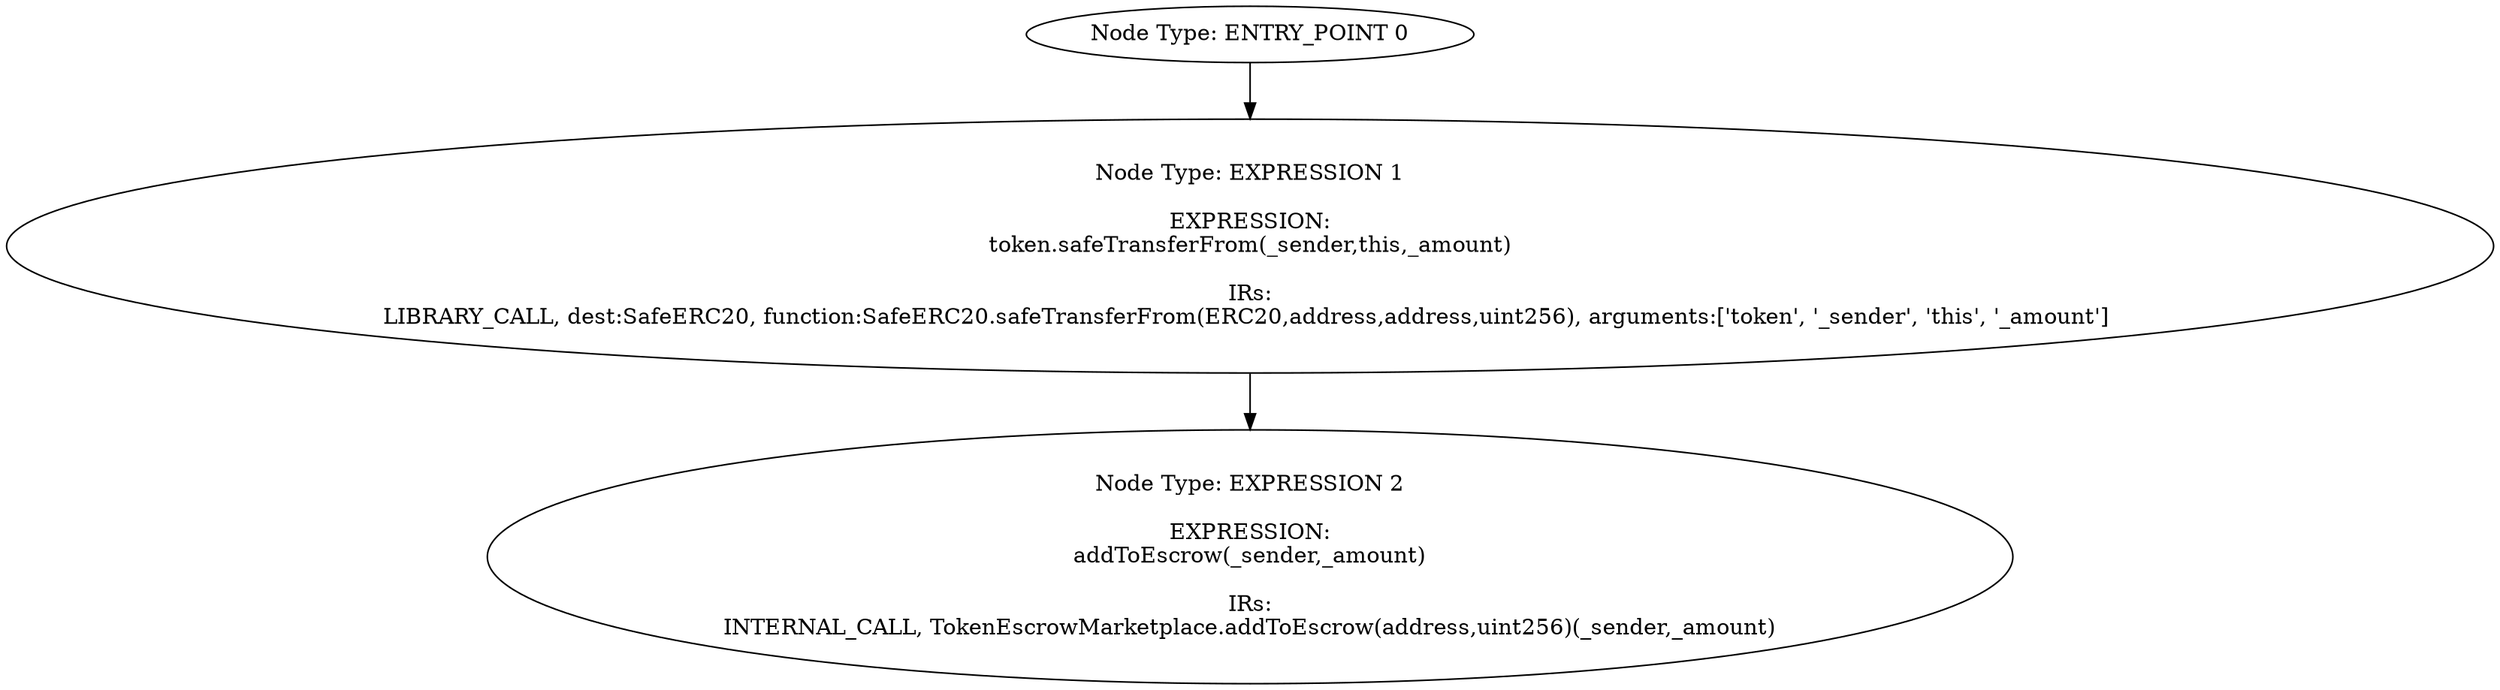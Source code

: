 digraph{
0[label="Node Type: ENTRY_POINT 0
"];
0->1;
1[label="Node Type: EXPRESSION 1

EXPRESSION:
token.safeTransferFrom(_sender,this,_amount)

IRs:
LIBRARY_CALL, dest:SafeERC20, function:SafeERC20.safeTransferFrom(ERC20,address,address,uint256), arguments:['token', '_sender', 'this', '_amount'] "];
1->2;
2[label="Node Type: EXPRESSION 2

EXPRESSION:
addToEscrow(_sender,_amount)

IRs:
INTERNAL_CALL, TokenEscrowMarketplace.addToEscrow(address,uint256)(_sender,_amount)"];
}
